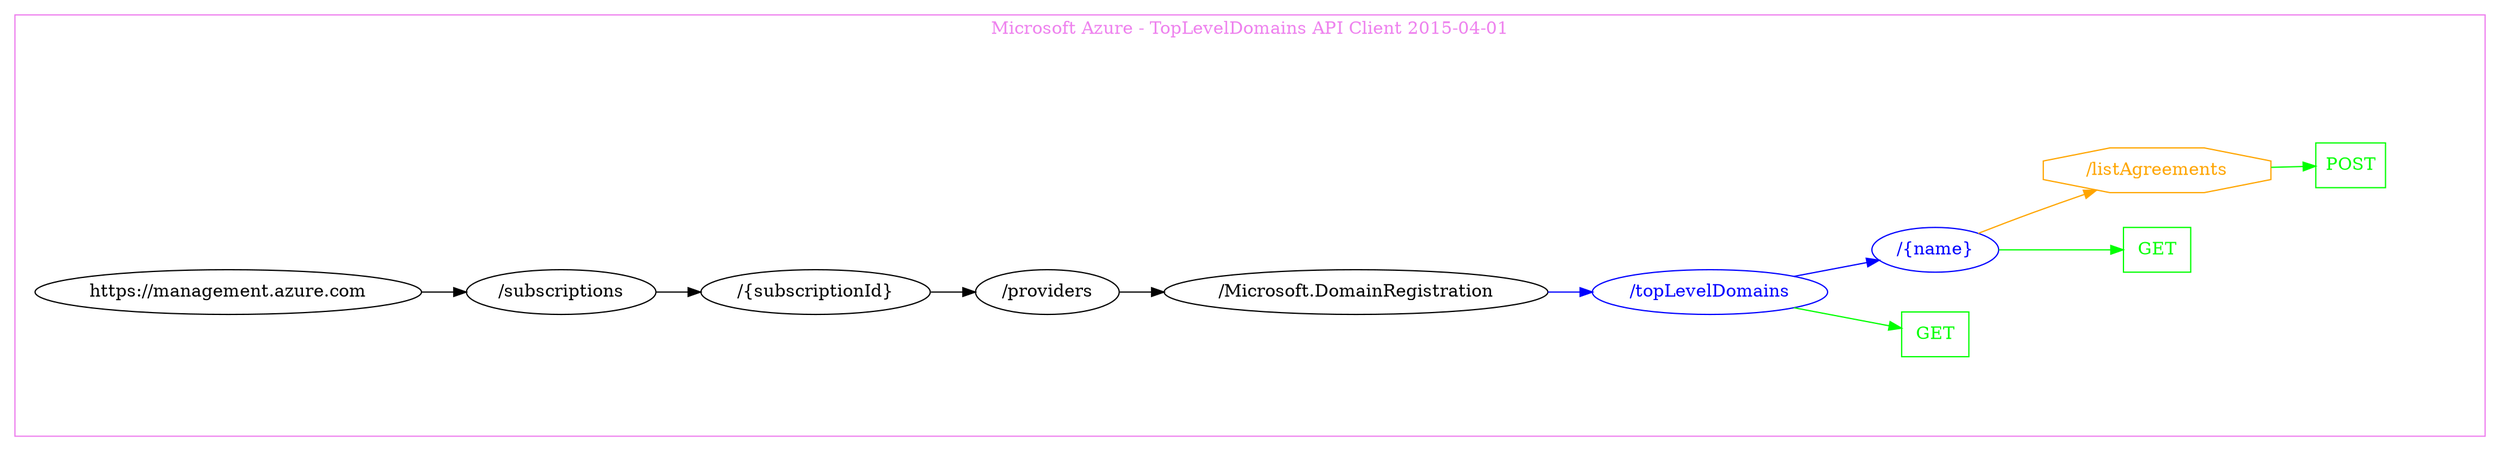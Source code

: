digraph Cloud_Computing_REST_API {
rankdir="LR";
subgraph cluster_0 {
label="Microsoft Azure - TopLevelDomains API Client 2015-04-01"
color=violet
fontcolor=violet
subgraph cluster_1 {
label=""
color=white
fontcolor=white
node1 [label="https://management.azure.com", shape="ellipse", color="black", fontcolor="black"]
node1 -> node2 [color="black", fontcolor="black"]
subgraph cluster_2 {
label=""
color=white
fontcolor=white
node2 [label="/subscriptions", shape="ellipse", color="black", fontcolor="black"]
node2 -> node3 [color="black", fontcolor="black"]
subgraph cluster_3 {
label=""
color=white
fontcolor=white
node3 [label="/{subscriptionId}", shape="ellipse", color="black", fontcolor="black"]
node3 -> node4 [color="black", fontcolor="black"]
subgraph cluster_4 {
label=""
color=white
fontcolor=white
node4 [label="/providers", shape="ellipse", color="black", fontcolor="black"]
node4 -> node5 [color="black", fontcolor="black"]
subgraph cluster_5 {
label=""
color=white
fontcolor=white
node5 [label="/Microsoft.DomainRegistration", shape="ellipse", color="black", fontcolor="black"]
node5 -> node6 [color="blue", fontcolor="blue"]
subgraph cluster_6 {
label=""
color=white
fontcolor=white
node6 [label="/topLevelDomains", shape="ellipse", color="blue", fontcolor="blue"]
node6 -> node7 [color="green", fontcolor="green"]
subgraph cluster_7 {
label=""
color=white
fontcolor=white
node7 [label="GET", shape="box", color="green", fontcolor="green"]
}
node6 -> node8 [color="blue", fontcolor="blue"]
subgraph cluster_8 {
label=""
color=white
fontcolor=white
node8 [label="/{name}", shape="ellipse", color="blue", fontcolor="blue"]
node8 -> node9 [color="green", fontcolor="green"]
subgraph cluster_9 {
label=""
color=white
fontcolor=white
node9 [label="GET", shape="box", color="green", fontcolor="green"]
}
node8 -> node10 [color="orange", fontcolor="orange"]
subgraph cluster_10 {
label=""
color=white
fontcolor=white
node10 [label="/listAgreements", shape="octagon", color="orange", fontcolor="orange"]
node10 -> node11 [color="green", fontcolor="green"]
subgraph cluster_11 {
label=""
color=white
fontcolor=white
node11 [label="POST", shape="box", color="green", fontcolor="green"]
}
}
}
}
}
}
}
}
}
}
}

